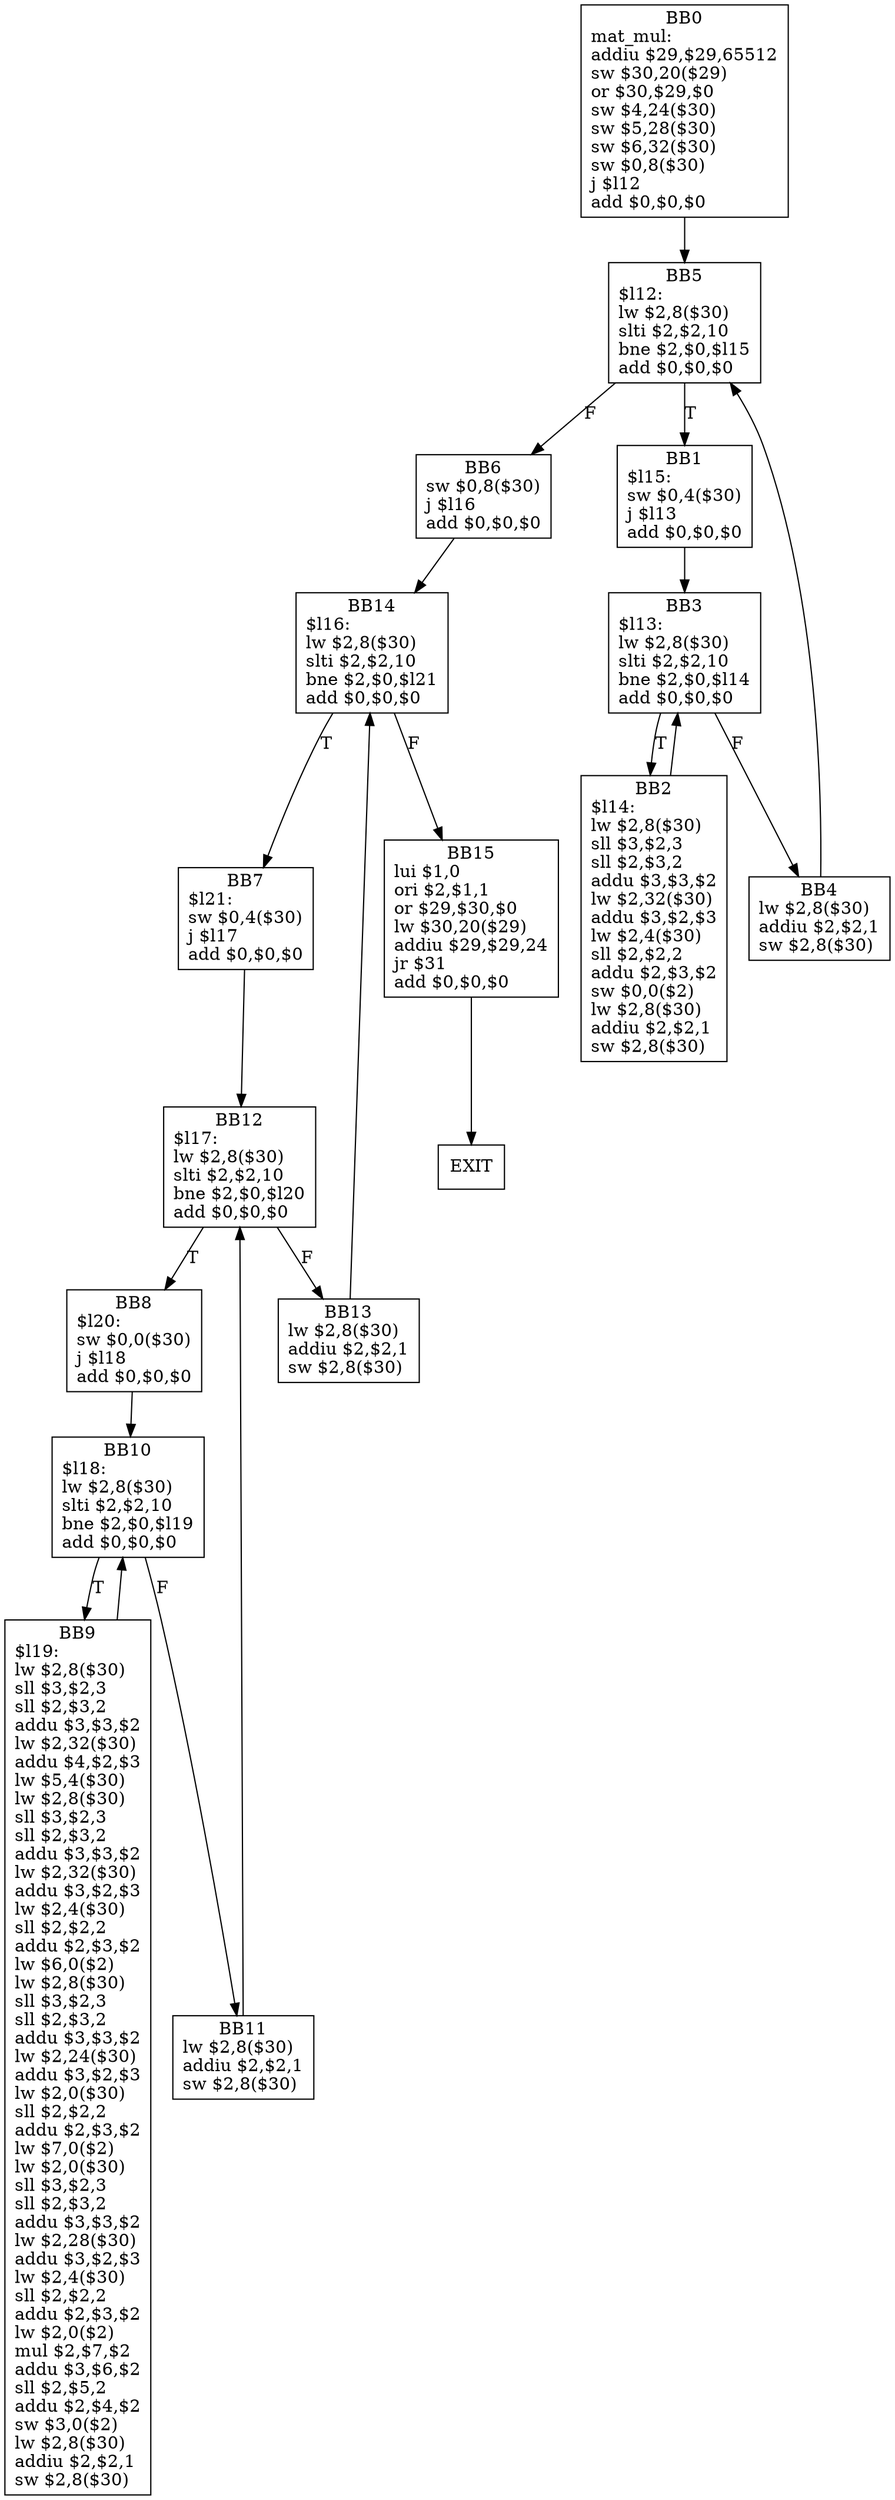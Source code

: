 digraph G1 {
node [shape = box];
BB0 [label = "BB0\nmat_mul:\laddiu $29,$29,65512\lsw $30,20($29)\lor $30,$29,$0\lsw $4,24($30)\lsw $5,28($30)\lsw $6,32($30)\lsw $0,8($30)\lj $l12\ladd $0,$0,$0\l"] ;
BB0 -> BB5 [style = filled, label = ""];
BB5 [label = "BB5\n$l12:\llw $2,8($30)\lslti $2,$2,10\lbne $2,$0,$l15\ladd $0,$0,$0\l"] ;
BB5 -> BB6 [style = filled, label = "F"];
BB5 -> BB1[style = filled, label = "T"];
BB6 [label = "BB6\nsw $0,8($30)\lj $l16\ladd $0,$0,$0\l"] ;
BB6 -> BB14 [style = filled, label = ""];
BB14 [label = "BB14\n$l16:\llw $2,8($30)\lslti $2,$2,10\lbne $2,$0,$l21\ladd $0,$0,$0\l"] ;
BB14 -> BB15 [style = filled, label = "F"];
BB14 -> BB7[style = filled, label = "T"];
BB15 [label = "BB15\nlui $1,0\lori $2,$1,1\lor $29,$30,$0\llw $30,20($29)\laddiu $29,$29,24\ljr $31\ladd $0,$0,$0\l"] ;
BB15 -> EXIT  [style = filled, label = ""];
BB7 [label = "BB7\n$l21:\lsw $0,4($30)\lj $l17\ladd $0,$0,$0\l"] ;
BB7 -> BB12 [style = filled, label = ""];
BB12 [label = "BB12\n$l17:\llw $2,8($30)\lslti $2,$2,10\lbne $2,$0,$l20\ladd $0,$0,$0\l"] ;
BB12 -> BB13 [style = filled, label = "F"];
BB12 -> BB8[style = filled, label = "T"];
BB13 [label = "BB13\nlw $2,8($30)\laddiu $2,$2,1\lsw $2,8($30)\l"] ;
BB13 -> BB14 [style = filled, label = ""];
BB8 [label = "BB8\n$l20:\lsw $0,0($30)\lj $l18\ladd $0,$0,$0\l"] ;
BB8 -> BB10 [style = filled, label = ""];
BB10 [label = "BB10\n$l18:\llw $2,8($30)\lslti $2,$2,10\lbne $2,$0,$l19\ladd $0,$0,$0\l"] ;
BB10 -> BB11 [style = filled, label = "F"];
BB10 -> BB9[style = filled, label = "T"];
BB11 [label = "BB11\nlw $2,8($30)\laddiu $2,$2,1\lsw $2,8($30)\l"] ;
BB11 -> BB12 [style = filled, label = ""];
BB9 [label = "BB9\n$l19:\llw $2,8($30)\lsll $3,$2,3\lsll $2,$3,2\laddu $3,$3,$2\llw $2,32($30)\laddu $4,$2,$3\llw $5,4($30)\llw $2,8($30)\lsll $3,$2,3\lsll $2,$3,2\laddu $3,$3,$2\llw $2,32($30)\laddu $3,$2,$3\llw $2,4($30)\lsll $2,$2,2\laddu $2,$3,$2\llw $6,0($2)\llw $2,8($30)\lsll $3,$2,3\lsll $2,$3,2\laddu $3,$3,$2\llw $2,24($30)\laddu $3,$2,$3\llw $2,0($30)\lsll $2,$2,2\laddu $2,$3,$2\llw $7,0($2)\llw $2,0($30)\lsll $3,$2,3\lsll $2,$3,2\laddu $3,$3,$2\llw $2,28($30)\laddu $3,$2,$3\llw $2,4($30)\lsll $2,$2,2\laddu $2,$3,$2\llw $2,0($2)\lmul $2,$7,$2\laddu $3,$6,$2\lsll $2,$5,2\laddu $2,$4,$2\lsw $3,0($2)\llw $2,8($30)\laddiu $2,$2,1\lsw $2,8($30)\l"] ;
BB9 -> BB10 [style = filled, label = ""];
BB1 [label = "BB1\n$l15:\lsw $0,4($30)\lj $l13\ladd $0,$0,$0\l"] ;
BB1 -> BB3 [style = filled, label = ""];
BB3 [label = "BB3\n$l13:\llw $2,8($30)\lslti $2,$2,10\lbne $2,$0,$l14\ladd $0,$0,$0\l"] ;
BB3 -> BB4 [style = filled, label = "F"];
BB3 -> BB2[style = filled, label = "T"];
BB4 [label = "BB4\nlw $2,8($30)\laddiu $2,$2,1\lsw $2,8($30)\l"] ;
BB4 -> BB5 [style = filled, label = ""];
BB2 [label = "BB2\n$l14:\llw $2,8($30)\lsll $3,$2,3\lsll $2,$3,2\laddu $3,$3,$2\llw $2,32($30)\laddu $3,$2,$3\llw $2,4($30)\lsll $2,$2,2\laddu $2,$3,$2\lsw $0,0($2)\llw $2,8($30)\laddiu $2,$2,1\lsw $2,8($30)\l"] ;
BB2 -> BB3 [style = filled, label = ""];
}
